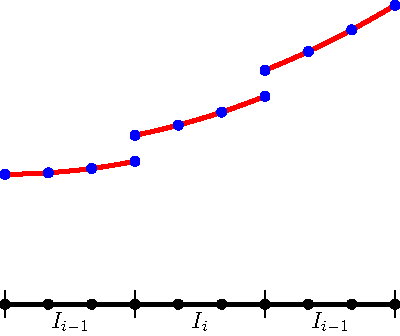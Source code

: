 import graph;

size(200,200);

real dx = 1.0;
real dy = 0.1;

pair p1 = (0,0);
pair p2 = (dx,0);
pair p3 = (2*dx,0);
pair p4 = (3*dx,0);

pen thick = linewidth(2);
draw(p1--p4, thick);

draw( (0,-dy)--(0,dy) );
draw( (dx,-dy)--(dx,dy) );
draw( (2*dx,-dy)--(2*dx,dy) );
draw( (3*dx,-dy)--(3*dx,dy) );

label("$I_{i-1}$",0.5*(p1+p2), S);
label("$I_{i}$",0.5*(p2+p3), S);
label("$I_{i-1}$",0.5*(p3+p4), S);

real u1(real x) 
{ 
   return 1.0 + 0.1*x*x;
}

real u2(real x) 
{ 
   return 1.2 + 0.1*x*x;
}

real u3(real x) 
{ 
   return 1.4 + 0.1*x*x;
}

pen gp = linewidth(2)+red;
draw(graph(u1,0,dx), gp);
draw(graph(u2,dx,2*dx), gp);
draw(graph(u3,2*dx,3*dx), gp);

pen pd = linewidth(5);
int n = 4;
for(int i=0; i<n; ++i)
{
   real x = i*dx/(n-1);
   dot((x,0),pd);
   dot((x,u1(x)), pd+blue);

   x = x + dx;
   dot((x,0),pd);
   dot((x,u2(x)), pd+blue);

   x = x + dx;
   dot((x,0),pd);
   dot((x,u3(x)), pd+blue);
}

